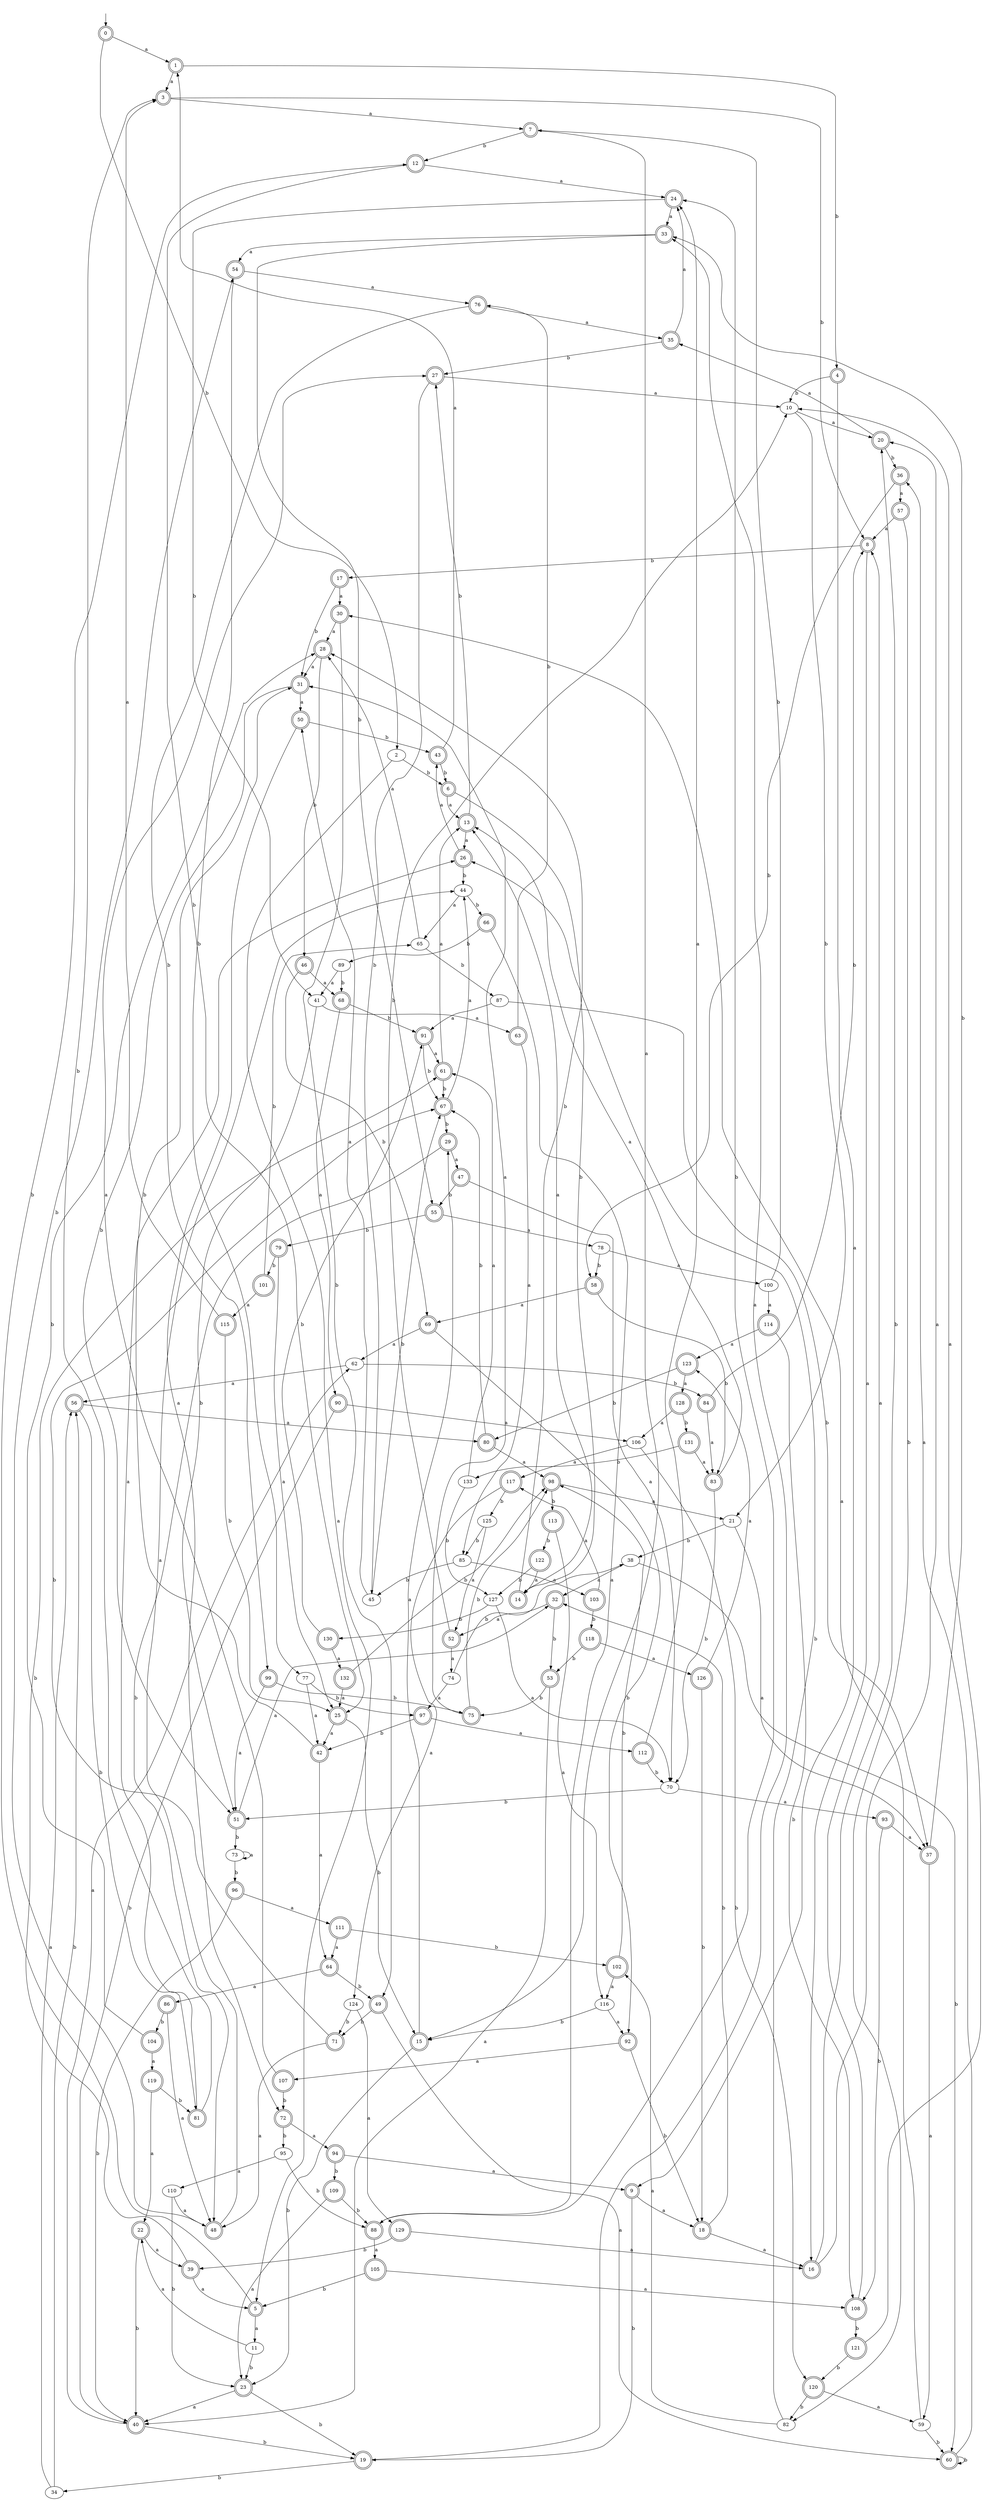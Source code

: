 digraph RandomDFA {
  __start0 [label="", shape=none];
  __start0 -> 0 [label=""];
  0 [shape=circle] [shape=doublecircle]
  0 -> 1 [label="a"]
  0 -> 2 [label="b"]
  1 [shape=doublecircle]
  1 -> 3 [label="a"]
  1 -> 4 [label="b"]
  2
  2 -> 5 [label="a"]
  2 -> 6 [label="b"]
  3 [shape=doublecircle]
  3 -> 7 [label="a"]
  3 -> 8 [label="b"]
  4 [shape=doublecircle]
  4 -> 9 [label="a"]
  4 -> 10 [label="b"]
  5 [shape=doublecircle]
  5 -> 11 [label="a"]
  5 -> 12 [label="b"]
  6 [shape=doublecircle]
  6 -> 13 [label="a"]
  6 -> 14 [label="b"]
  7 [shape=doublecircle]
  7 -> 15 [label="a"]
  7 -> 12 [label="b"]
  8 [shape=doublecircle]
  8 -> 16 [label="a"]
  8 -> 17 [label="b"]
  9 [shape=doublecircle]
  9 -> 18 [label="a"]
  9 -> 19 [label="b"]
  10
  10 -> 20 [label="a"]
  10 -> 21 [label="b"]
  11
  11 -> 22 [label="a"]
  11 -> 23 [label="b"]
  12 [shape=doublecircle]
  12 -> 24 [label="a"]
  12 -> 25 [label="b"]
  13 [shape=doublecircle]
  13 -> 26 [label="a"]
  13 -> 27 [label="b"]
  14 [shape=doublecircle]
  14 -> 13 [label="a"]
  14 -> 28 [label="b"]
  15 [shape=doublecircle]
  15 -> 29 [label="a"]
  15 -> 23 [label="b"]
  16 [shape=doublecircle]
  16 -> 20 [label="a"]
  16 -> 20 [label="b"]
  17 [shape=doublecircle]
  17 -> 30 [label="a"]
  17 -> 31 [label="b"]
  18 [shape=doublecircle]
  18 -> 16 [label="a"]
  18 -> 32 [label="b"]
  19 [shape=doublecircle]
  19 -> 33 [label="a"]
  19 -> 34 [label="b"]
  20 [shape=doublecircle]
  20 -> 35 [label="a"]
  20 -> 36 [label="b"]
  21
  21 -> 37 [label="a"]
  21 -> 38 [label="b"]
  22 [shape=doublecircle]
  22 -> 39 [label="a"]
  22 -> 40 [label="b"]
  23 [shape=doublecircle]
  23 -> 40 [label="a"]
  23 -> 19 [label="b"]
  24 [shape=doublecircle]
  24 -> 33 [label="a"]
  24 -> 41 [label="b"]
  25 [shape=doublecircle]
  25 -> 42 [label="a"]
  25 -> 15 [label="b"]
  26 [shape=doublecircle]
  26 -> 43 [label="a"]
  26 -> 44 [label="b"]
  27 [shape=doublecircle]
  27 -> 10 [label="a"]
  27 -> 45 [label="b"]
  28 [shape=doublecircle]
  28 -> 31 [label="a"]
  28 -> 46 [label="b"]
  29 [shape=doublecircle]
  29 -> 47 [label="a"]
  29 -> 48 [label="b"]
  30 [shape=doublecircle]
  30 -> 28 [label="a"]
  30 -> 49 [label="b"]
  31 [shape=doublecircle]
  31 -> 50 [label="a"]
  31 -> 51 [label="b"]
  32 [shape=doublecircle]
  32 -> 52 [label="a"]
  32 -> 53 [label="b"]
  33 [shape=doublecircle]
  33 -> 54 [label="a"]
  33 -> 55 [label="b"]
  34
  34 -> 56 [label="a"]
  34 -> 56 [label="b"]
  35 [shape=doublecircle]
  35 -> 24 [label="a"]
  35 -> 27 [label="b"]
  36 [shape=doublecircle]
  36 -> 57 [label="a"]
  36 -> 58 [label="b"]
  37 [shape=doublecircle]
  37 -> 59 [label="a"]
  37 -> 33 [label="b"]
  38
  38 -> 32 [label="a"]
  38 -> 60 [label="b"]
  39 [shape=doublecircle]
  39 -> 5 [label="a"]
  39 -> 61 [label="b"]
  40 [shape=doublecircle]
  40 -> 62 [label="a"]
  40 -> 19 [label="b"]
  41
  41 -> 63 [label="a"]
  41 -> 51 [label="b"]
  42 [shape=doublecircle]
  42 -> 64 [label="a"]
  42 -> 31 [label="b"]
  43 [shape=doublecircle]
  43 -> 1 [label="a"]
  43 -> 6 [label="b"]
  44
  44 -> 65 [label="a"]
  44 -> 66 [label="b"]
  45
  45 -> 50 [label="a"]
  45 -> 67 [label="b"]
  46 [shape=doublecircle]
  46 -> 68 [label="a"]
  46 -> 69 [label="b"]
  47 [shape=doublecircle]
  47 -> 70 [label="a"]
  47 -> 55 [label="b"]
  48 [shape=doublecircle]
  48 -> 44 [label="a"]
  48 -> 54 [label="b"]
  49 [shape=doublecircle]
  49 -> 60 [label="a"]
  49 -> 71 [label="b"]
  50 [shape=doublecircle]
  50 -> 72 [label="a"]
  50 -> 43 [label="b"]
  51 [shape=doublecircle]
  51 -> 32 [label="a"]
  51 -> 73 [label="b"]
  52 [shape=doublecircle]
  52 -> 74 [label="a"]
  52 -> 10 [label="b"]
  53 [shape=doublecircle]
  53 -> 40 [label="a"]
  53 -> 75 [label="b"]
  54 [shape=doublecircle]
  54 -> 76 [label="a"]
  54 -> 77 [label="b"]
  55 [shape=doublecircle]
  55 -> 78 [label="a"]
  55 -> 79 [label="b"]
  56 [shape=doublecircle]
  56 -> 80 [label="a"]
  56 -> 81 [label="b"]
  57 [shape=doublecircle]
  57 -> 8 [label="a"]
  57 -> 82 [label="b"]
  58 [shape=doublecircle]
  58 -> 69 [label="a"]
  58 -> 83 [label="b"]
  59
  59 -> 30 [label="a"]
  59 -> 60 [label="b"]
  60 [shape=doublecircle]
  60 -> 36 [label="a"]
  60 -> 60 [label="b"]
  61 [shape=doublecircle]
  61 -> 13 [label="a"]
  61 -> 67 [label="b"]
  62
  62 -> 56 [label="a"]
  62 -> 84 [label="b"]
  63 [shape=doublecircle]
  63 -> 85 [label="a"]
  63 -> 76 [label="b"]
  64 [shape=doublecircle]
  64 -> 86 [label="a"]
  64 -> 49 [label="b"]
  65
  65 -> 28 [label="a"]
  65 -> 87 [label="b"]
  66 [shape=doublecircle]
  66 -> 88 [label="a"]
  66 -> 89 [label="b"]
  67 [shape=doublecircle]
  67 -> 44 [label="a"]
  67 -> 29 [label="b"]
  68 [shape=doublecircle]
  68 -> 90 [label="a"]
  68 -> 91 [label="b"]
  69 [shape=doublecircle]
  69 -> 62 [label="a"]
  69 -> 92 [label="b"]
  70
  70 -> 93 [label="a"]
  70 -> 51 [label="b"]
  71 [shape=doublecircle]
  71 -> 48 [label="a"]
  71 -> 67 [label="b"]
  72 [shape=doublecircle]
  72 -> 94 [label="a"]
  72 -> 95 [label="b"]
  73
  73 -> 73 [label="a"]
  73 -> 96 [label="b"]
  74
  74 -> 97 [label="a"]
  74 -> 38 [label="b"]
  75 [shape=doublecircle]
  75 -> 31 [label="a"]
  75 -> 98 [label="b"]
  76 [shape=doublecircle]
  76 -> 35 [label="a"]
  76 -> 99 [label="b"]
  77
  77 -> 42 [label="a"]
  77 -> 97 [label="b"]
  78
  78 -> 100 [label="a"]
  78 -> 58 [label="b"]
  79 [shape=doublecircle]
  79 -> 25 [label="a"]
  79 -> 101 [label="b"]
  80 [shape=doublecircle]
  80 -> 98 [label="a"]
  80 -> 67 [label="b"]
  81 [shape=doublecircle]
  81 -> 26 [label="a"]
  81 -> 3 [label="b"]
  82
  82 -> 102 [label="a"]
  82 -> 26 [label="b"]
  83 [shape=doublecircle]
  83 -> 13 [label="a"]
  83 -> 70 [label="b"]
  84 [shape=doublecircle]
  84 -> 83 [label="a"]
  84 -> 8 [label="b"]
  85
  85 -> 103 [label="a"]
  85 -> 45 [label="b"]
  86 [shape=doublecircle]
  86 -> 48 [label="a"]
  86 -> 104 [label="b"]
  87
  87 -> 91 [label="a"]
  87 -> 37 [label="b"]
  88 [shape=doublecircle]
  88 -> 105 [label="a"]
  88 -> 24 [label="b"]
  89
  89 -> 41 [label="a"]
  89 -> 68 [label="b"]
  90 [shape=doublecircle]
  90 -> 106 [label="a"]
  90 -> 40 [label="b"]
  91 [shape=doublecircle]
  91 -> 61 [label="a"]
  91 -> 67 [label="b"]
  92 [shape=doublecircle]
  92 -> 107 [label="a"]
  92 -> 18 [label="b"]
  93 [shape=doublecircle]
  93 -> 37 [label="a"]
  93 -> 108 [label="b"]
  94 [shape=doublecircle]
  94 -> 9 [label="a"]
  94 -> 109 [label="b"]
  95
  95 -> 110 [label="a"]
  95 -> 88 [label="b"]
  96 [shape=doublecircle]
  96 -> 111 [label="a"]
  96 -> 40 [label="b"]
  97 [shape=doublecircle]
  97 -> 112 [label="a"]
  97 -> 42 [label="b"]
  98 [shape=doublecircle]
  98 -> 21 [label="a"]
  98 -> 113 [label="b"]
  99 [shape=doublecircle]
  99 -> 51 [label="a"]
  99 -> 75 [label="b"]
  100
  100 -> 114 [label="a"]
  100 -> 7 [label="b"]
  101 [shape=doublecircle]
  101 -> 115 [label="a"]
  101 -> 65 [label="b"]
  102 [shape=doublecircle]
  102 -> 116 [label="a"]
  102 -> 98 [label="b"]
  103 [shape=doublecircle]
  103 -> 117 [label="a"]
  103 -> 118 [label="b"]
  104 [shape=doublecircle]
  104 -> 119 [label="a"]
  104 -> 28 [label="b"]
  105 [shape=doublecircle]
  105 -> 108 [label="a"]
  105 -> 5 [label="b"]
  106
  106 -> 117 [label="a"]
  106 -> 120 [label="b"]
  107 [shape=doublecircle]
  107 -> 27 [label="a"]
  107 -> 72 [label="b"]
  108 [shape=doublecircle]
  108 -> 8 [label="a"]
  108 -> 121 [label="b"]
  109 [shape=doublecircle]
  109 -> 23 [label="a"]
  109 -> 88 [label="b"]
  110
  110 -> 48 [label="a"]
  110 -> 23 [label="b"]
  111 [shape=doublecircle]
  111 -> 64 [label="a"]
  111 -> 102 [label="b"]
  112 [shape=doublecircle]
  112 -> 24 [label="a"]
  112 -> 70 [label="b"]
  113 [shape=doublecircle]
  113 -> 116 [label="a"]
  113 -> 122 [label="b"]
  114 [shape=doublecircle]
  114 -> 123 [label="a"]
  114 -> 108 [label="b"]
  115 [shape=doublecircle]
  115 -> 3 [label="a"]
  115 -> 25 [label="b"]
  116
  116 -> 92 [label="a"]
  116 -> 15 [label="b"]
  117 [shape=doublecircle]
  117 -> 124 [label="a"]
  117 -> 125 [label="b"]
  118 [shape=doublecircle]
  118 -> 126 [label="a"]
  118 -> 53 [label="b"]
  119 [shape=doublecircle]
  119 -> 22 [label="a"]
  119 -> 81 [label="b"]
  120 [shape=doublecircle]
  120 -> 59 [label="a"]
  120 -> 82 [label="b"]
  121 [shape=doublecircle]
  121 -> 10 [label="a"]
  121 -> 120 [label="b"]
  122 [shape=doublecircle]
  122 -> 14 [label="a"]
  122 -> 127 [label="b"]
  123 [shape=doublecircle]
  123 -> 128 [label="a"]
  123 -> 80 [label="b"]
  124
  124 -> 129 [label="a"]
  124 -> 71 [label="b"]
  125
  125 -> 52 [label="a"]
  125 -> 85 [label="b"]
  126 [shape=doublecircle]
  126 -> 123 [label="a"]
  126 -> 18 [label="b"]
  127
  127 -> 70 [label="a"]
  127 -> 130 [label="b"]
  128 [shape=doublecircle]
  128 -> 106 [label="a"]
  128 -> 131 [label="b"]
  129 [shape=doublecircle]
  129 -> 16 [label="a"]
  129 -> 39 [label="b"]
  130 [shape=doublecircle]
  130 -> 132 [label="a"]
  130 -> 91 [label="b"]
  131 [shape=doublecircle]
  131 -> 83 [label="a"]
  131 -> 133 [label="b"]
  132 [shape=doublecircle]
  132 -> 25 [label="a"]
  132 -> 98 [label="b"]
  133
  133 -> 61 [label="a"]
  133 -> 127 [label="b"]
}
